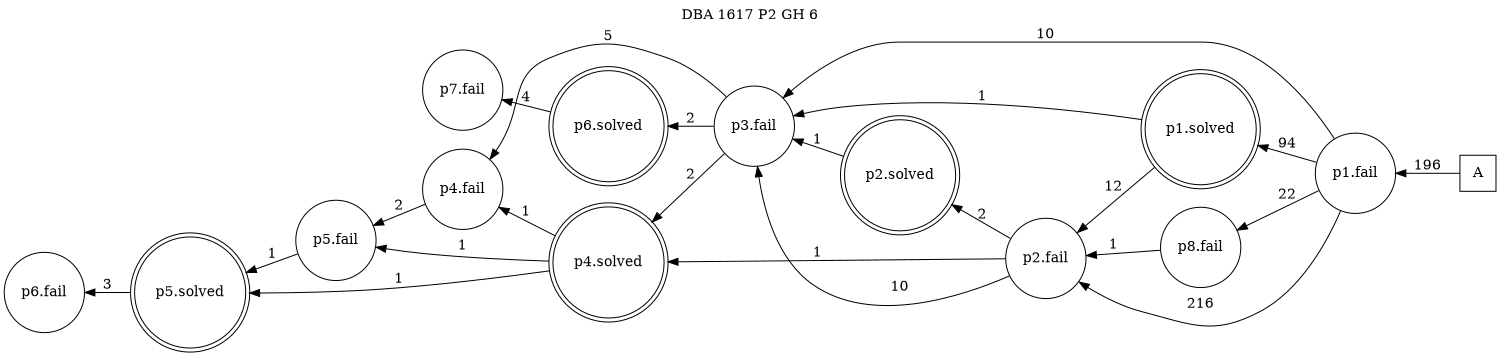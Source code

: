 digraph DBA_1617_P2_GH_6 {
labelloc="tl"
label= " DBA 1617 P2 GH 6 "
rankdir="RL";
graph [ size=" 10 , 10 !"]

"A" [shape="square" label="A"]
"p1.fail" [shape="circle" label="p1.fail"]
"p2.fail" [shape="circle" label="p2.fail"]
"p1.solved" [shape="doublecircle" label="p1.solved"]
"p3.fail" [shape="circle" label="p3.fail"]
"p2.solved" [shape="doublecircle" label="p2.solved"]
"p4.fail" [shape="circle" label="p4.fail"]
"p4.solved" [shape="doublecircle" label="p4.solved"]
"p5.solved" [shape="doublecircle" label="p5.solved"]
"p6.fail" [shape="circle" label="p6.fail"]
"p8.fail" [shape="circle" label="p8.fail"]
"p5.fail" [shape="circle" label="p5.fail"]
"p6.solved" [shape="doublecircle" label="p6.solved"]
"p7.fail" [shape="circle" label="p7.fail"]
"A" -> "p1.fail" [ label=196]
"p1.fail" -> "p2.fail" [ label=216]
"p1.fail" -> "p1.solved" [ label=94]
"p1.fail" -> "p3.fail" [ label=10]
"p1.fail" -> "p8.fail" [ label=22]
"p2.fail" -> "p3.fail" [ label=10]
"p2.fail" -> "p2.solved" [ label=2]
"p2.fail" -> "p4.solved" [ label=1]
"p1.solved" -> "p2.fail" [ label=12]
"p1.solved" -> "p3.fail" [ label=1]
"p3.fail" -> "p4.fail" [ label=5]
"p3.fail" -> "p4.solved" [ label=2]
"p3.fail" -> "p6.solved" [ label=2]
"p2.solved" -> "p3.fail" [ label=1]
"p4.fail" -> "p5.fail" [ label=2]
"p4.solved" -> "p4.fail" [ label=1]
"p4.solved" -> "p5.solved" [ label=1]
"p4.solved" -> "p5.fail" [ label=1]
"p5.solved" -> "p6.fail" [ label=3]
"p8.fail" -> "p2.fail" [ label=1]
"p5.fail" -> "p5.solved" [ label=1]
"p6.solved" -> "p7.fail" [ label=4]
}
